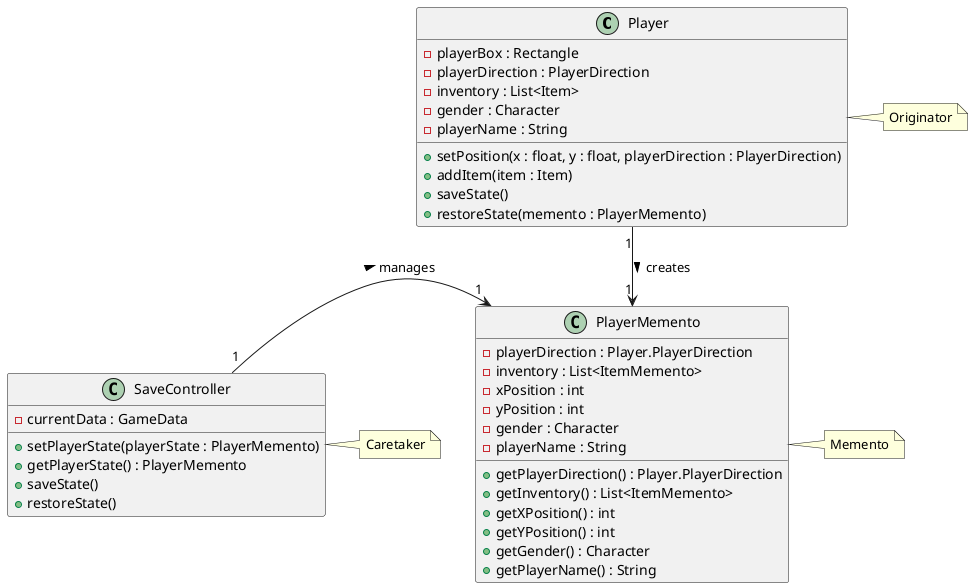 @startuml

class Player {
    - playerBox : Rectangle
    - playerDirection : PlayerDirection
    - inventory : List<Item>
    - gender : Character
    - playerName : String

    + setPosition(x : float, y : float, playerDirection : PlayerDirection)
    + addItem(item : Item)
    + saveState()
    + restoreState(memento : PlayerMemento)
}

class PlayerMemento {
    - playerDirection : Player.PlayerDirection
    - inventory : List<ItemMemento>
    - xPosition : int
    - yPosition : int
    - gender : Character
    - playerName : String

    + getPlayerDirection() : Player.PlayerDirection
    + getInventory() : List<ItemMemento>
    + getXPosition() : int
    + getYPosition() : int
    + getGender() : Character
    + getPlayerName() : String
}

class SaveController {
    - currentData : GameData

    + setPlayerState(playerState : PlayerMemento)
    + getPlayerState() : PlayerMemento
    + saveState()
    + restoreState()
}

Player "1" -down-> "1" PlayerMemento : creates >
SaveController "1" -right-> "1" PlayerMemento : manages >

note right of Player : Originator
note right of PlayerMemento : Memento
note right of SaveController : Caretaker

@enduml
